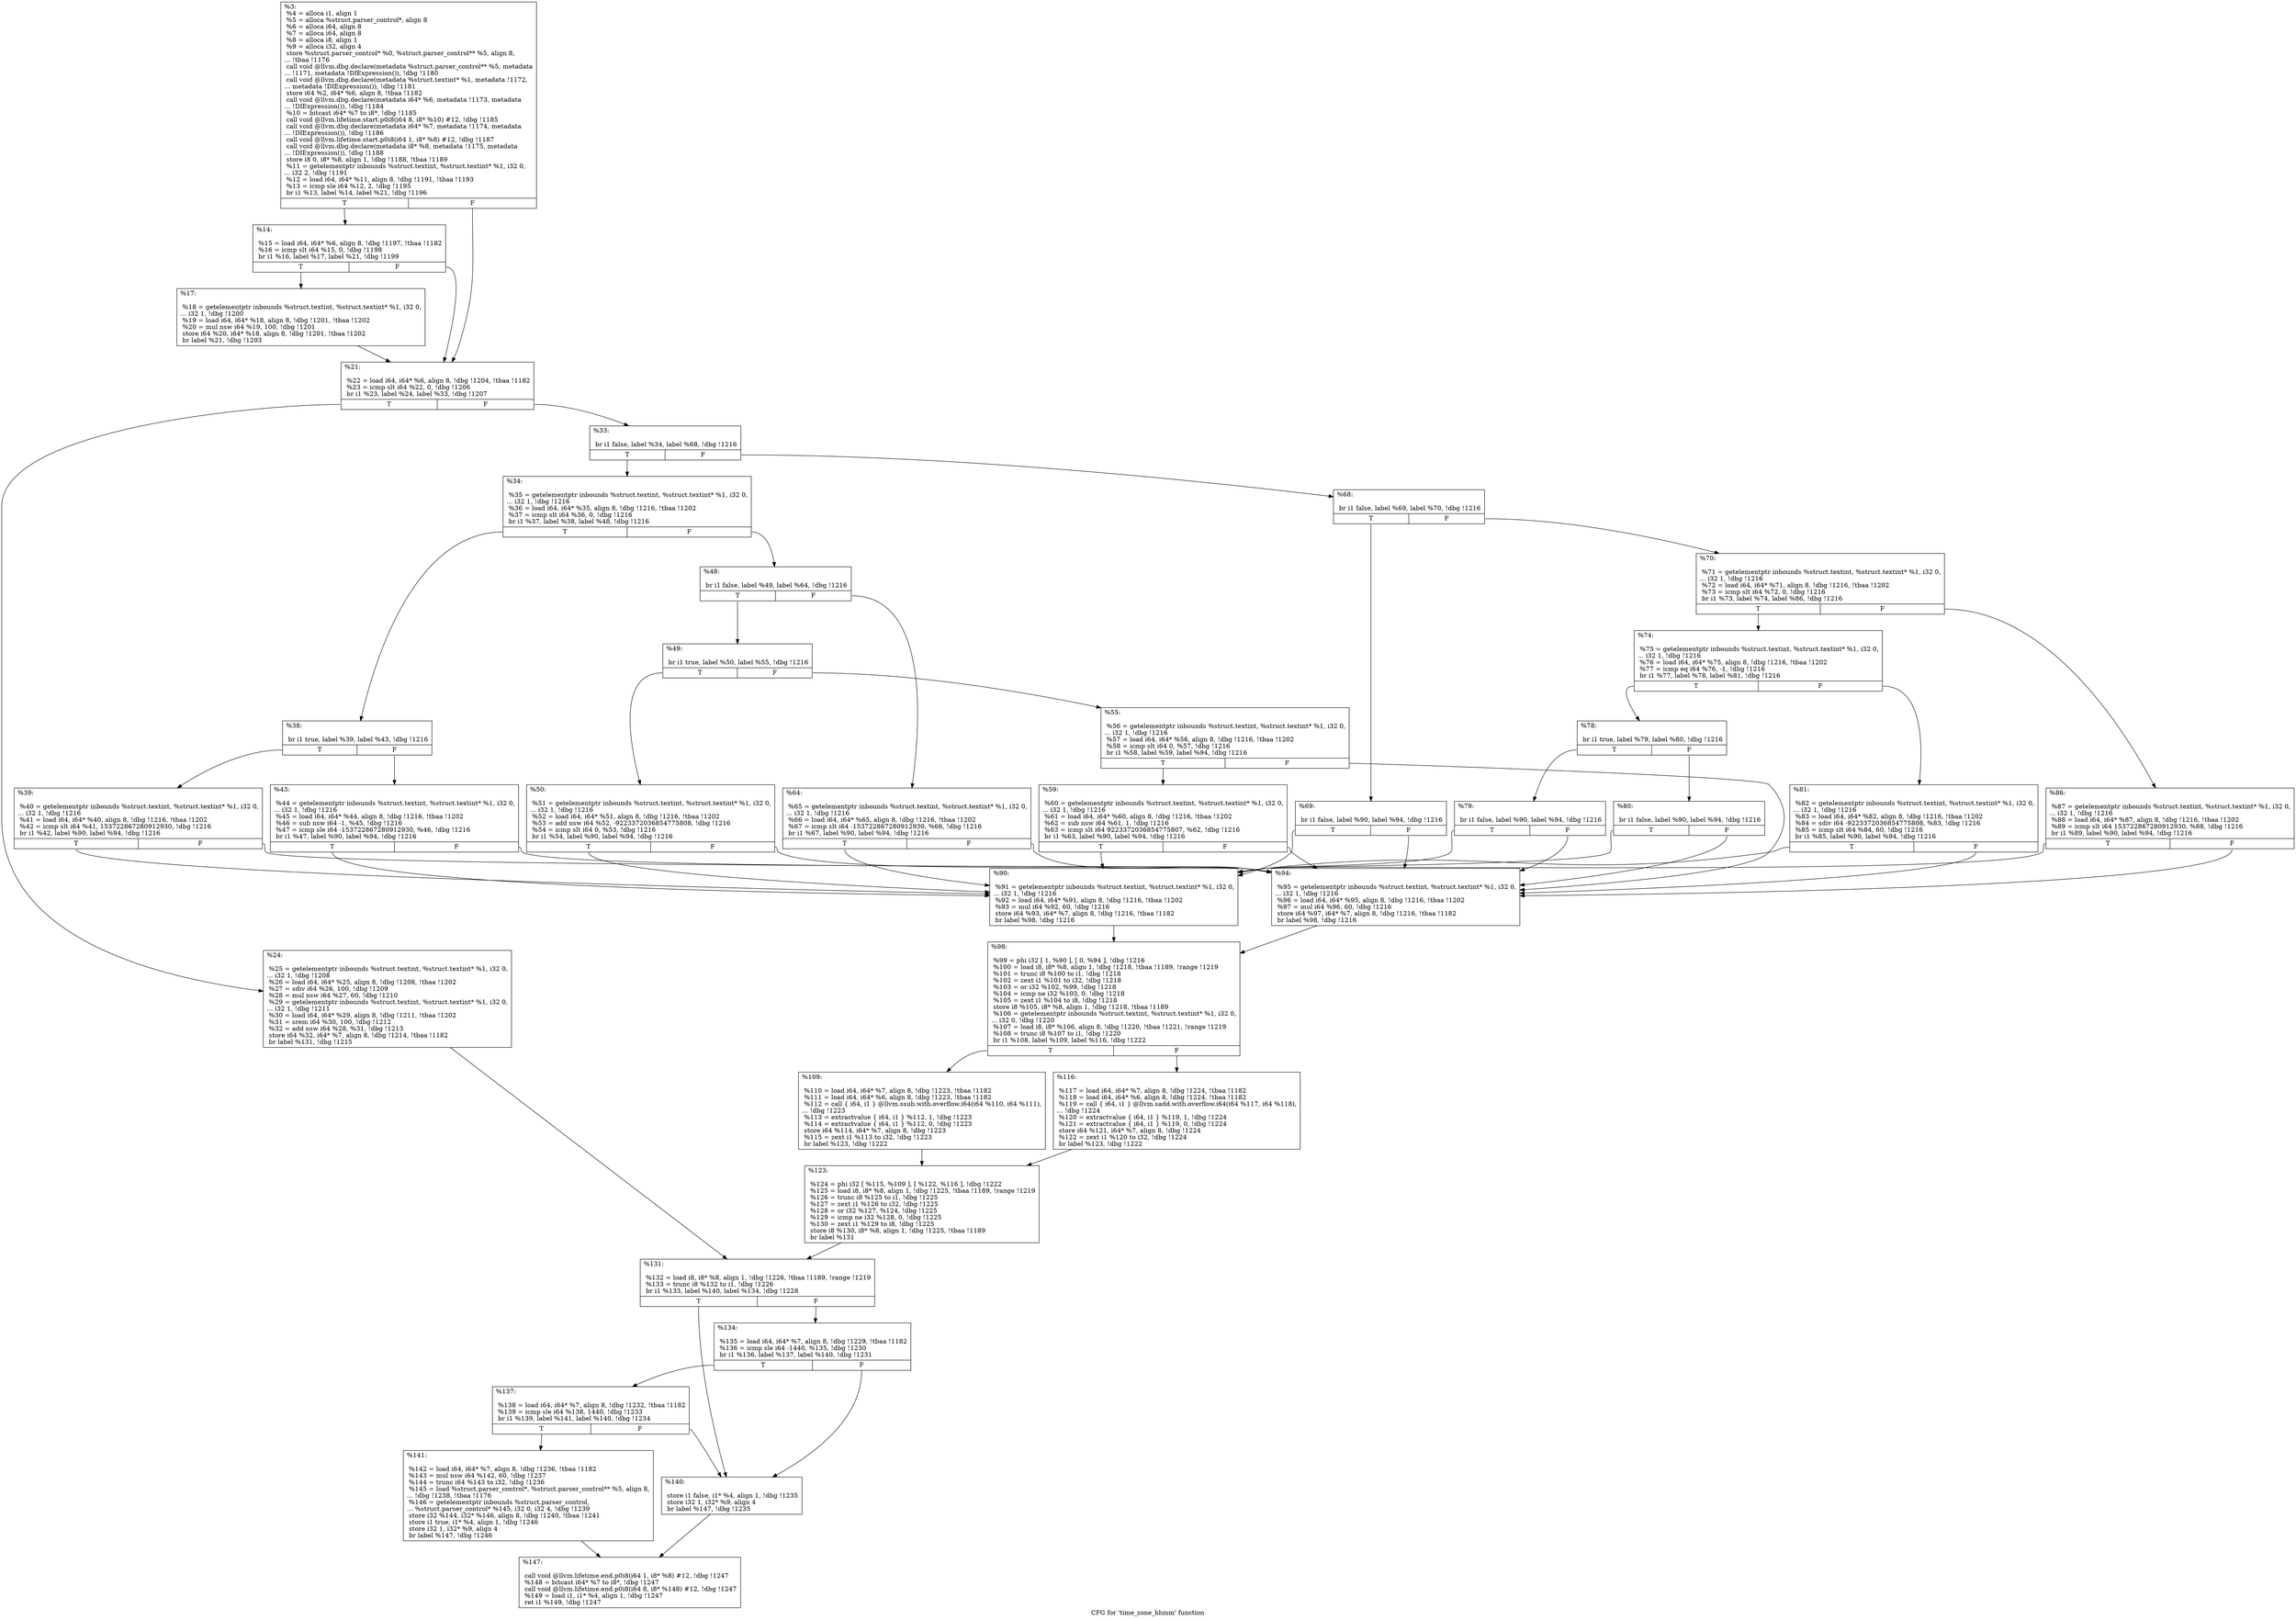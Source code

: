 digraph "CFG for 'time_zone_hhmm' function" {
	label="CFG for 'time_zone_hhmm' function";

	Node0x1cb3ae0 [shape=record,label="{%3:\l  %4 = alloca i1, align 1\l  %5 = alloca %struct.parser_control*, align 8\l  %6 = alloca i64, align 8\l  %7 = alloca i64, align 8\l  %8 = alloca i8, align 1\l  %9 = alloca i32, align 4\l  store %struct.parser_control* %0, %struct.parser_control** %5, align 8,\l... !tbaa !1176\l  call void @llvm.dbg.declare(metadata %struct.parser_control** %5, metadata\l... !1171, metadata !DIExpression()), !dbg !1180\l  call void @llvm.dbg.declare(metadata %struct.textint* %1, metadata !1172,\l... metadata !DIExpression()), !dbg !1181\l  store i64 %2, i64* %6, align 8, !tbaa !1182\l  call void @llvm.dbg.declare(metadata i64* %6, metadata !1173, metadata\l... !DIExpression()), !dbg !1184\l  %10 = bitcast i64* %7 to i8*, !dbg !1185\l  call void @llvm.lifetime.start.p0i8(i64 8, i8* %10) #12, !dbg !1185\l  call void @llvm.dbg.declare(metadata i64* %7, metadata !1174, metadata\l... !DIExpression()), !dbg !1186\l  call void @llvm.lifetime.start.p0i8(i64 1, i8* %8) #12, !dbg !1187\l  call void @llvm.dbg.declare(metadata i8* %8, metadata !1175, metadata\l... !DIExpression()), !dbg !1188\l  store i8 0, i8* %8, align 1, !dbg !1188, !tbaa !1189\l  %11 = getelementptr inbounds %struct.textint, %struct.textint* %1, i32 0,\l... i32 2, !dbg !1191\l  %12 = load i64, i64* %11, align 8, !dbg !1191, !tbaa !1193\l  %13 = icmp sle i64 %12, 2, !dbg !1195\l  br i1 %13, label %14, label %21, !dbg !1196\l|{<s0>T|<s1>F}}"];
	Node0x1cb3ae0:s0 -> Node0x1cb59d0;
	Node0x1cb3ae0:s1 -> Node0x1cb5a70;
	Node0x1cb59d0 [shape=record,label="{%14:\l\l  %15 = load i64, i64* %6, align 8, !dbg !1197, !tbaa !1182\l  %16 = icmp slt i64 %15, 0, !dbg !1198\l  br i1 %16, label %17, label %21, !dbg !1199\l|{<s0>T|<s1>F}}"];
	Node0x1cb59d0:s0 -> Node0x1cb5a20;
	Node0x1cb59d0:s1 -> Node0x1cb5a70;
	Node0x1cb5a20 [shape=record,label="{%17:\l\l  %18 = getelementptr inbounds %struct.textint, %struct.textint* %1, i32 0,\l... i32 1, !dbg !1200\l  %19 = load i64, i64* %18, align 8, !dbg !1201, !tbaa !1202\l  %20 = mul nsw i64 %19, 100, !dbg !1201\l  store i64 %20, i64* %18, align 8, !dbg !1201, !tbaa !1202\l  br label %21, !dbg !1203\l}"];
	Node0x1cb5a20 -> Node0x1cb5a70;
	Node0x1cb5a70 [shape=record,label="{%21:\l\l  %22 = load i64, i64* %6, align 8, !dbg !1204, !tbaa !1182\l  %23 = icmp slt i64 %22, 0, !dbg !1206\l  br i1 %23, label %24, label %33, !dbg !1207\l|{<s0>T|<s1>F}}"];
	Node0x1cb5a70:s0 -> Node0x1cb5ac0;
	Node0x1cb5a70:s1 -> Node0x1cb5b10;
	Node0x1cb5ac0 [shape=record,label="{%24:\l\l  %25 = getelementptr inbounds %struct.textint, %struct.textint* %1, i32 0,\l... i32 1, !dbg !1208\l  %26 = load i64, i64* %25, align 8, !dbg !1208, !tbaa !1202\l  %27 = sdiv i64 %26, 100, !dbg !1209\l  %28 = mul nsw i64 %27, 60, !dbg !1210\l  %29 = getelementptr inbounds %struct.textint, %struct.textint* %1, i32 0,\l... i32 1, !dbg !1211\l  %30 = load i64, i64* %29, align 8, !dbg !1211, !tbaa !1202\l  %31 = srem i64 %30, 100, !dbg !1212\l  %32 = add nsw i64 %28, %31, !dbg !1213\l  store i64 %32, i64* %7, align 8, !dbg !1214, !tbaa !1182\l  br label %131, !dbg !1215\l}"];
	Node0x1cb5ac0 -> Node0x1cb6330;
	Node0x1cb5b10 [shape=record,label="{%33:\l\l  br i1 false, label %34, label %68, !dbg !1216\l|{<s0>T|<s1>F}}"];
	Node0x1cb5b10:s0 -> Node0x1cb5b60;
	Node0x1cb5b10:s1 -> Node0x1cb5e80;
	Node0x1cb5b60 [shape=record,label="{%34:\l\l  %35 = getelementptr inbounds %struct.textint, %struct.textint* %1, i32 0,\l... i32 1, !dbg !1216\l  %36 = load i64, i64* %35, align 8, !dbg !1216, !tbaa !1202\l  %37 = icmp slt i64 %36, 0, !dbg !1216\l  br i1 %37, label %38, label %48, !dbg !1216\l|{<s0>T|<s1>F}}"];
	Node0x1cb5b60:s0 -> Node0x1cb5bb0;
	Node0x1cb5b60:s1 -> Node0x1cb5ca0;
	Node0x1cb5bb0 [shape=record,label="{%38:\l\l  br i1 true, label %39, label %43, !dbg !1216\l|{<s0>T|<s1>F}}"];
	Node0x1cb5bb0:s0 -> Node0x1cb5c00;
	Node0x1cb5bb0:s1 -> Node0x1cb5c50;
	Node0x1cb5c00 [shape=record,label="{%39:\l\l  %40 = getelementptr inbounds %struct.textint, %struct.textint* %1, i32 0,\l... i32 1, !dbg !1216\l  %41 = load i64, i64* %40, align 8, !dbg !1216, !tbaa !1202\l  %42 = icmp slt i64 %41, 153722867280912930, !dbg !1216\l  br i1 %42, label %90, label %94, !dbg !1216\l|{<s0>T|<s1>F}}"];
	Node0x1cb5c00:s0 -> Node0x1cb6150;
	Node0x1cb5c00:s1 -> Node0x1cb61a0;
	Node0x1cb5c50 [shape=record,label="{%43:\l\l  %44 = getelementptr inbounds %struct.textint, %struct.textint* %1, i32 0,\l... i32 1, !dbg !1216\l  %45 = load i64, i64* %44, align 8, !dbg !1216, !tbaa !1202\l  %46 = sub nsw i64 -1, %45, !dbg !1216\l  %47 = icmp sle i64 -153722867280912930, %46, !dbg !1216\l  br i1 %47, label %90, label %94, !dbg !1216\l|{<s0>T|<s1>F}}"];
	Node0x1cb5c50:s0 -> Node0x1cb6150;
	Node0x1cb5c50:s1 -> Node0x1cb61a0;
	Node0x1cb5ca0 [shape=record,label="{%48:\l\l  br i1 false, label %49, label %64, !dbg !1216\l|{<s0>T|<s1>F}}"];
	Node0x1cb5ca0:s0 -> Node0x1cb5cf0;
	Node0x1cb5ca0:s1 -> Node0x1cb5e30;
	Node0x1cb5cf0 [shape=record,label="{%49:\l\l  br i1 true, label %50, label %55, !dbg !1216\l|{<s0>T|<s1>F}}"];
	Node0x1cb5cf0:s0 -> Node0x1cb5d40;
	Node0x1cb5cf0:s1 -> Node0x1cb5d90;
	Node0x1cb5d40 [shape=record,label="{%50:\l\l  %51 = getelementptr inbounds %struct.textint, %struct.textint* %1, i32 0,\l... i32 1, !dbg !1216\l  %52 = load i64, i64* %51, align 8, !dbg !1216, !tbaa !1202\l  %53 = add nsw i64 %52, -9223372036854775808, !dbg !1216\l  %54 = icmp slt i64 0, %53, !dbg !1216\l  br i1 %54, label %90, label %94, !dbg !1216\l|{<s0>T|<s1>F}}"];
	Node0x1cb5d40:s0 -> Node0x1cb6150;
	Node0x1cb5d40:s1 -> Node0x1cb61a0;
	Node0x1cb5d90 [shape=record,label="{%55:\l\l  %56 = getelementptr inbounds %struct.textint, %struct.textint* %1, i32 0,\l... i32 1, !dbg !1216\l  %57 = load i64, i64* %56, align 8, !dbg !1216, !tbaa !1202\l  %58 = icmp slt i64 0, %57, !dbg !1216\l  br i1 %58, label %59, label %94, !dbg !1216\l|{<s0>T|<s1>F}}"];
	Node0x1cb5d90:s0 -> Node0x1cb5de0;
	Node0x1cb5d90:s1 -> Node0x1cb61a0;
	Node0x1cb5de0 [shape=record,label="{%59:\l\l  %60 = getelementptr inbounds %struct.textint, %struct.textint* %1, i32 0,\l... i32 1, !dbg !1216\l  %61 = load i64, i64* %60, align 8, !dbg !1216, !tbaa !1202\l  %62 = sub nsw i64 %61, 1, !dbg !1216\l  %63 = icmp slt i64 9223372036854775807, %62, !dbg !1216\l  br i1 %63, label %90, label %94, !dbg !1216\l|{<s0>T|<s1>F}}"];
	Node0x1cb5de0:s0 -> Node0x1cb6150;
	Node0x1cb5de0:s1 -> Node0x1cb61a0;
	Node0x1cb5e30 [shape=record,label="{%64:\l\l  %65 = getelementptr inbounds %struct.textint, %struct.textint* %1, i32 0,\l... i32 1, !dbg !1216\l  %66 = load i64, i64* %65, align 8, !dbg !1216, !tbaa !1202\l  %67 = icmp slt i64 -153722867280912930, %66, !dbg !1216\l  br i1 %67, label %90, label %94, !dbg !1216\l|{<s0>T|<s1>F}}"];
	Node0x1cb5e30:s0 -> Node0x1cb6150;
	Node0x1cb5e30:s1 -> Node0x1cb61a0;
	Node0x1cb5e80 [shape=record,label="{%68:\l\l  br i1 false, label %69, label %70, !dbg !1216\l|{<s0>T|<s1>F}}"];
	Node0x1cb5e80:s0 -> Node0x1cb5ed0;
	Node0x1cb5e80:s1 -> Node0x1cb5f20;
	Node0x1cb5ed0 [shape=record,label="{%69:\l\l  br i1 false, label %90, label %94, !dbg !1216\l|{<s0>T|<s1>F}}"];
	Node0x1cb5ed0:s0 -> Node0x1cb6150;
	Node0x1cb5ed0:s1 -> Node0x1cb61a0;
	Node0x1cb5f20 [shape=record,label="{%70:\l\l  %71 = getelementptr inbounds %struct.textint, %struct.textint* %1, i32 0,\l... i32 1, !dbg !1216\l  %72 = load i64, i64* %71, align 8, !dbg !1216, !tbaa !1202\l  %73 = icmp slt i64 %72, 0, !dbg !1216\l  br i1 %73, label %74, label %86, !dbg !1216\l|{<s0>T|<s1>F}}"];
	Node0x1cb5f20:s0 -> Node0x1cb5f70;
	Node0x1cb5f20:s1 -> Node0x1cb6100;
	Node0x1cb5f70 [shape=record,label="{%74:\l\l  %75 = getelementptr inbounds %struct.textint, %struct.textint* %1, i32 0,\l... i32 1, !dbg !1216\l  %76 = load i64, i64* %75, align 8, !dbg !1216, !tbaa !1202\l  %77 = icmp eq i64 %76, -1, !dbg !1216\l  br i1 %77, label %78, label %81, !dbg !1216\l|{<s0>T|<s1>F}}"];
	Node0x1cb5f70:s0 -> Node0x1cb5fc0;
	Node0x1cb5f70:s1 -> Node0x1cb60b0;
	Node0x1cb5fc0 [shape=record,label="{%78:\l\l  br i1 true, label %79, label %80, !dbg !1216\l|{<s0>T|<s1>F}}"];
	Node0x1cb5fc0:s0 -> Node0x1cb6010;
	Node0x1cb5fc0:s1 -> Node0x1cb6060;
	Node0x1cb6010 [shape=record,label="{%79:\l\l  br i1 false, label %90, label %94, !dbg !1216\l|{<s0>T|<s1>F}}"];
	Node0x1cb6010:s0 -> Node0x1cb6150;
	Node0x1cb6010:s1 -> Node0x1cb61a0;
	Node0x1cb6060 [shape=record,label="{%80:\l\l  br i1 false, label %90, label %94, !dbg !1216\l|{<s0>T|<s1>F}}"];
	Node0x1cb6060:s0 -> Node0x1cb6150;
	Node0x1cb6060:s1 -> Node0x1cb61a0;
	Node0x1cb60b0 [shape=record,label="{%81:\l\l  %82 = getelementptr inbounds %struct.textint, %struct.textint* %1, i32 0,\l... i32 1, !dbg !1216\l  %83 = load i64, i64* %82, align 8, !dbg !1216, !tbaa !1202\l  %84 = sdiv i64 -9223372036854775808, %83, !dbg !1216\l  %85 = icmp slt i64 %84, 60, !dbg !1216\l  br i1 %85, label %90, label %94, !dbg !1216\l|{<s0>T|<s1>F}}"];
	Node0x1cb60b0:s0 -> Node0x1cb6150;
	Node0x1cb60b0:s1 -> Node0x1cb61a0;
	Node0x1cb6100 [shape=record,label="{%86:\l\l  %87 = getelementptr inbounds %struct.textint, %struct.textint* %1, i32 0,\l... i32 1, !dbg !1216\l  %88 = load i64, i64* %87, align 8, !dbg !1216, !tbaa !1202\l  %89 = icmp slt i64 153722867280912930, %88, !dbg !1216\l  br i1 %89, label %90, label %94, !dbg !1216\l|{<s0>T|<s1>F}}"];
	Node0x1cb6100:s0 -> Node0x1cb6150;
	Node0x1cb6100:s1 -> Node0x1cb61a0;
	Node0x1cb6150 [shape=record,label="{%90:\l\l  %91 = getelementptr inbounds %struct.textint, %struct.textint* %1, i32 0,\l... i32 1, !dbg !1216\l  %92 = load i64, i64* %91, align 8, !dbg !1216, !tbaa !1202\l  %93 = mul i64 %92, 60, !dbg !1216\l  store i64 %93, i64* %7, align 8, !dbg !1216, !tbaa !1182\l  br label %98, !dbg !1216\l}"];
	Node0x1cb6150 -> Node0x1cb61f0;
	Node0x1cb61a0 [shape=record,label="{%94:\l\l  %95 = getelementptr inbounds %struct.textint, %struct.textint* %1, i32 0,\l... i32 1, !dbg !1216\l  %96 = load i64, i64* %95, align 8, !dbg !1216, !tbaa !1202\l  %97 = mul i64 %96, 60, !dbg !1216\l  store i64 %97, i64* %7, align 8, !dbg !1216, !tbaa !1182\l  br label %98, !dbg !1216\l}"];
	Node0x1cb61a0 -> Node0x1cb61f0;
	Node0x1cb61f0 [shape=record,label="{%98:\l\l  %99 = phi i32 [ 1, %90 ], [ 0, %94 ], !dbg !1216\l  %100 = load i8, i8* %8, align 1, !dbg !1218, !tbaa !1189, !range !1219\l  %101 = trunc i8 %100 to i1, !dbg !1218\l  %102 = zext i1 %101 to i32, !dbg !1218\l  %103 = or i32 %102, %99, !dbg !1218\l  %104 = icmp ne i32 %103, 0, !dbg !1218\l  %105 = zext i1 %104 to i8, !dbg !1218\l  store i8 %105, i8* %8, align 1, !dbg !1218, !tbaa !1189\l  %106 = getelementptr inbounds %struct.textint, %struct.textint* %1, i32 0,\l... i32 0, !dbg !1220\l  %107 = load i8, i8* %106, align 8, !dbg !1220, !tbaa !1221, !range !1219\l  %108 = trunc i8 %107 to i1, !dbg !1220\l  br i1 %108, label %109, label %116, !dbg !1222\l|{<s0>T|<s1>F}}"];
	Node0x1cb61f0:s0 -> Node0x1cb6240;
	Node0x1cb61f0:s1 -> Node0x1cb6290;
	Node0x1cb6240 [shape=record,label="{%109:\l\l  %110 = load i64, i64* %7, align 8, !dbg !1223, !tbaa !1182\l  %111 = load i64, i64* %6, align 8, !dbg !1223, !tbaa !1182\l  %112 = call \{ i64, i1 \} @llvm.ssub.with.overflow.i64(i64 %110, i64 %111),\l... !dbg !1223\l  %113 = extractvalue \{ i64, i1 \} %112, 1, !dbg !1223\l  %114 = extractvalue \{ i64, i1 \} %112, 0, !dbg !1223\l  store i64 %114, i64* %7, align 8, !dbg !1223\l  %115 = zext i1 %113 to i32, !dbg !1223\l  br label %123, !dbg !1222\l}"];
	Node0x1cb6240 -> Node0x1cb62e0;
	Node0x1cb6290 [shape=record,label="{%116:\l\l  %117 = load i64, i64* %7, align 8, !dbg !1224, !tbaa !1182\l  %118 = load i64, i64* %6, align 8, !dbg !1224, !tbaa !1182\l  %119 = call \{ i64, i1 \} @llvm.sadd.with.overflow.i64(i64 %117, i64 %118),\l... !dbg !1224\l  %120 = extractvalue \{ i64, i1 \} %119, 1, !dbg !1224\l  %121 = extractvalue \{ i64, i1 \} %119, 0, !dbg !1224\l  store i64 %121, i64* %7, align 8, !dbg !1224\l  %122 = zext i1 %120 to i32, !dbg !1224\l  br label %123, !dbg !1222\l}"];
	Node0x1cb6290 -> Node0x1cb62e0;
	Node0x1cb62e0 [shape=record,label="{%123:\l\l  %124 = phi i32 [ %115, %109 ], [ %122, %116 ], !dbg !1222\l  %125 = load i8, i8* %8, align 1, !dbg !1225, !tbaa !1189, !range !1219\l  %126 = trunc i8 %125 to i1, !dbg !1225\l  %127 = zext i1 %126 to i32, !dbg !1225\l  %128 = or i32 %127, %124, !dbg !1225\l  %129 = icmp ne i32 %128, 0, !dbg !1225\l  %130 = zext i1 %129 to i8, !dbg !1225\l  store i8 %130, i8* %8, align 1, !dbg !1225, !tbaa !1189\l  br label %131\l}"];
	Node0x1cb62e0 -> Node0x1cb6330;
	Node0x1cb6330 [shape=record,label="{%131:\l\l  %132 = load i8, i8* %8, align 1, !dbg !1226, !tbaa !1189, !range !1219\l  %133 = trunc i8 %132 to i1, !dbg !1226\l  br i1 %133, label %140, label %134, !dbg !1228\l|{<s0>T|<s1>F}}"];
	Node0x1cb6330:s0 -> Node0x1cb6420;
	Node0x1cb6330:s1 -> Node0x1cb6380;
	Node0x1cb6380 [shape=record,label="{%134:\l\l  %135 = load i64, i64* %7, align 8, !dbg !1229, !tbaa !1182\l  %136 = icmp sle i64 -1440, %135, !dbg !1230\l  br i1 %136, label %137, label %140, !dbg !1231\l|{<s0>T|<s1>F}}"];
	Node0x1cb6380:s0 -> Node0x1cb63d0;
	Node0x1cb6380:s1 -> Node0x1cb6420;
	Node0x1cb63d0 [shape=record,label="{%137:\l\l  %138 = load i64, i64* %7, align 8, !dbg !1232, !tbaa !1182\l  %139 = icmp sle i64 %138, 1440, !dbg !1233\l  br i1 %139, label %141, label %140, !dbg !1234\l|{<s0>T|<s1>F}}"];
	Node0x1cb63d0:s0 -> Node0x1cb6470;
	Node0x1cb63d0:s1 -> Node0x1cb6420;
	Node0x1cb6420 [shape=record,label="{%140:\l\l  store i1 false, i1* %4, align 1, !dbg !1235\l  store i32 1, i32* %9, align 4\l  br label %147, !dbg !1235\l}"];
	Node0x1cb6420 -> Node0x1cb64c0;
	Node0x1cb6470 [shape=record,label="{%141:\l\l  %142 = load i64, i64* %7, align 8, !dbg !1236, !tbaa !1182\l  %143 = mul nsw i64 %142, 60, !dbg !1237\l  %144 = trunc i64 %143 to i32, !dbg !1236\l  %145 = load %struct.parser_control*, %struct.parser_control** %5, align 8,\l... !dbg !1238, !tbaa !1176\l  %146 = getelementptr inbounds %struct.parser_control,\l... %struct.parser_control* %145, i32 0, i32 4, !dbg !1239\l  store i32 %144, i32* %146, align 8, !dbg !1240, !tbaa !1241\l  store i1 true, i1* %4, align 1, !dbg !1246\l  store i32 1, i32* %9, align 4\l  br label %147, !dbg !1246\l}"];
	Node0x1cb6470 -> Node0x1cb64c0;
	Node0x1cb64c0 [shape=record,label="{%147:\l\l  call void @llvm.lifetime.end.p0i8(i64 1, i8* %8) #12, !dbg !1247\l  %148 = bitcast i64* %7 to i8*, !dbg !1247\l  call void @llvm.lifetime.end.p0i8(i64 8, i8* %148) #12, !dbg !1247\l  %149 = load i1, i1* %4, align 1, !dbg !1247\l  ret i1 %149, !dbg !1247\l}"];
}
